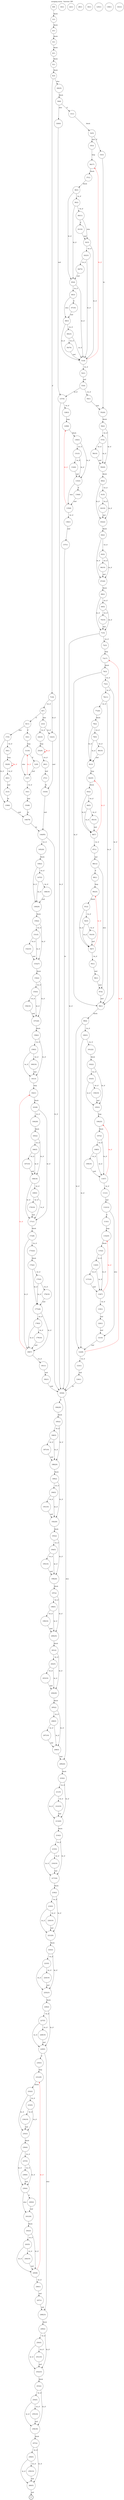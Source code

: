 digraph finite_state_machine {
    label = "mozjpeg.wasm - function 189"
    labelloc =  t
    labelfontsize = 16
    labelfontcolor = black
    labelfontname = "Helvetica"
    node [shape = doublecircle]; E ;
node [shape=circle, fontcolor=black, style="", label="0(9)"]0
node [shape=circle, fontcolor=black, style="", label="1(1)"]1
node [shape=circle, fontcolor=black, style="", label="2(1)"]2
node [shape=circle, fontcolor=black, style="", label="3(1)"]3
node [shape=circle, fontcolor=black, style="", label="4(1)"]4
node [shape=circle, fontcolor=black, style="", label="5(1)"]5
node [shape=circle, fontcolor=black, style="", label="6(3)"]6
node [shape=circle, fontcolor=black, style="", label="7(18)"]7
node [shape=circle, fontcolor=black, style="", label="8(7)"]8
node [shape=circle, fontcolor=black, style="", label="9(11)"]9
node [shape=circle, fontcolor=black, style="", label="10(1)"]10
node [shape=circle, fontcolor=black, style="", label="11(16)"]11
node [shape=circle, fontcolor=black, style="", label="12(9)"]12
node [shape=circle, fontcolor=black, style="", label="13(7)"]13
node [shape=circle, fontcolor=black, style="", label="14(1)"]14
node [shape=circle, fontcolor=black, style="", label="15(48)"]15
node [shape=circle, fontcolor=black, style="", label="16(1)"]16
node [shape=circle, fontcolor=black, style="", label="17(5)"]17
node [shape=circle, fontcolor=black, style="", label="18(1)"]18
node [shape=circle, fontcolor=black, style="", label="19(20)"]19
node [shape=circle, fontcolor=black, style="", label="20(1)"]20
node [shape=circle, fontcolor=black, style="", label="21(3)"]21
node [shape=circle, fontcolor=black, style="", label="22(1)"]22
node [shape=circle, fontcolor=black, style="", label="23(3)"]23
node [shape=circle, fontcolor=black, style="", label="24(10)"]24
node [shape=circle, fontcolor=black, style="", label="25(20)"]25
node [shape=circle, fontcolor=black, style="", label="26(1)"]26
node [shape=circle, fontcolor=black, style="", label="27(1)"]27
node [shape=circle, fontcolor=black, style="", label="28(1)"]28
node [shape=circle, fontcolor=black, style="", label="29(25)"]29
node [shape=circle, fontcolor=black, style="", label="30(6)"]30
node [shape=circle, fontcolor=black, style="", label="31(1)"]31
node [shape=circle, fontcolor=black, style="", label="32(5)"]32
node [shape=circle, fontcolor=black, style="", label="33(3)"]33
node [shape=circle, fontcolor=black, style="", label="34(1)"]34
node [shape=circle, fontcolor=black, style="", label="35(3)"]35
node [shape=circle, fontcolor=black, style="", label="36(17)"]36
node [shape=circle, fontcolor=black, style="", label="37(1)"]37
node [shape=circle, fontcolor=black, style="", label="38(3)"]38
node [shape=circle, fontcolor=black, style="", label="39(3)"]39
node [shape=circle, fontcolor=black, style="", label="40(11)"]40
node [shape=circle, fontcolor=black, style="", label="41(14)"]41
node [shape=circle, fontcolor=black, style="", label="42(3)"]42
node [shape=circle, fontcolor=black, style="", label="43(23)"]43
node [shape=circle, fontcolor=black, style="", label="44(72)"]44
node [shape=circle, fontcolor=black, style="", label="45(4)"]45
node [shape=circle, fontcolor=black, style="", label="46(3)"]46
node [shape=circle, fontcolor=black, style="", label="47(16)"]47
node [shape=circle, fontcolor=black, style="", label="48(3)"]48
node [shape=circle, fontcolor=black, style="", label="49(23)"]49
node [shape=circle, fontcolor=black, style="", label="50(70)"]50
node [shape=circle, fontcolor=black, style="", label="51(9)"]51
node [shape=circle, fontcolor=black, style="", label="52(1)"]52
node [shape=circle, fontcolor=black, style="", label="53(4)"]53
node [shape=circle, fontcolor=black, style="", label="54(1)"]54
node [shape=circle, fontcolor=black, style="", label="55(20)"]55
node [shape=circle, fontcolor=black, style="", label="56(2)"]56
node [shape=circle, fontcolor=black, style="", label="57(5)"]57
node [shape=circle, fontcolor=black, style="", label="58(10)"]58
node [shape=circle, fontcolor=black, style="", label="59(20)"]59
node [shape=circle, fontcolor=black, style="", label="60(2)"]60
node [shape=circle, fontcolor=black, style="", label="61(5)"]61
node [shape=circle, fontcolor=black, style="", label="62(10)"]62
node [shape=circle, fontcolor=black, style="", label="63(22)"]63
node [shape=circle, fontcolor=black, style="", label="64(2)"]64
node [shape=circle, fontcolor=black, style="", label="65(5)"]65
node [shape=circle, fontcolor=black, style="", label="66(10)"]66
node [shape=circle, fontcolor=black, style="", label="67(20)"]67
node [shape=circle, fontcolor=black, style="", label="68(2)"]68
node [shape=circle, fontcolor=black, style="", label="69(5)"]69
node [shape=circle, fontcolor=black, style="", label="70(10)"]70
node [shape=circle, fontcolor=black, style="", label="71(5)"]71
node [shape=circle, fontcolor=black, style="", label="72(3)"]72
node [shape=circle, fontcolor=black, style="", label="73(17)"]73
node [shape=circle, fontcolor=black, style="", label="74(3)"]74
node [shape=circle, fontcolor=black, style="", label="75(3)"]75
node [shape=circle, fontcolor=black, style="", label="76(11)"]76
node [shape=circle, fontcolor=black, style="", label="77(20)"]77
node [shape=circle, fontcolor=black, style="", label="78(2)"]78
node [shape=circle, fontcolor=black, style="", label="79(5)"]79
node [shape=circle, fontcolor=black, style="", label="80(10)"]80
node [shape=circle, fontcolor=black, style="", label="81(3)"]81
node [shape=circle, fontcolor=black, style="", label="82(25)"]82
node [shape=circle, fontcolor=black, style="", label="83(2)"]83
node [shape=circle, fontcolor=black, style="", label="84(5)"]84
node [shape=circle, fontcolor=black, style="", label="85(10)"]85
node [shape=circle, fontcolor=black, style="", label="86(7)"]86
node [shape=circle, fontcolor=black, style="", label="87(1)"]87
node [shape=circle, fontcolor=black, style="", label="88(12)"]88
node [shape=circle, fontcolor=black, style="", label="89(1)"]89
node [shape=circle, fontcolor=black, style="", label="90(25)"]90
node [shape=circle, fontcolor=black, style="", label="91(2)"]91
node [shape=circle, fontcolor=black, style="", label="92(5)"]92
node [shape=circle, fontcolor=black, style="", label="93(10)"]93
node [shape=circle, fontcolor=black, style="", label="94(7)"]94
node [shape=circle, fontcolor=black, style="", label="95(1)"]95
node [shape=circle, fontcolor=black, style="", label="96(1)"]96
node [shape=circle, fontcolor=black, style="", label="97(4)"]97
node [shape=circle, fontcolor=black, style="", label="98(1)"]98
node [shape=circle, fontcolor=black, style="", label="99(4)"]99
node [shape=circle, fontcolor=black, style="", label="100(3)"]100
node [shape=circle, fontcolor=black, style="", label="101(22)"]101
node [shape=circle, fontcolor=black, style="", label="102(2)"]102
node [shape=circle, fontcolor=black, style="", label="103(5)"]103
node [shape=circle, fontcolor=black, style="", label="104(10)"]104
node [shape=circle, fontcolor=black, style="", label="105(3)"]105
node [shape=circle, fontcolor=black, style="", label="106(25)"]106
node [shape=circle, fontcolor=black, style="", label="107(2)"]107
node [shape=circle, fontcolor=black, style="", label="108(5)"]108
node [shape=circle, fontcolor=black, style="", label="109(10)"]109
node [shape=circle, fontcolor=black, style="", label="110(7)"]110
node [shape=circle, fontcolor=black, style="", label="111(1)"]111
node [shape=circle, fontcolor=black, style="", label="112(12)"]112
node [shape=circle, fontcolor=black, style="", label="113(1)"]113
node [shape=circle, fontcolor=black, style="", label="114(25)"]114
node [shape=circle, fontcolor=black, style="", label="115(2)"]115
node [shape=circle, fontcolor=black, style="", label="116(5)"]116
node [shape=circle, fontcolor=black, style="", label="117(10)"]117
node [shape=circle, fontcolor=black, style="", label="118(7)"]118
node [shape=circle, fontcolor=black, style="", label="119(1)"]119
node [shape=circle, fontcolor=black, style="", label="120(1)"]120
node [shape=circle, fontcolor=black, style="", label="121(4)"]121
node [shape=circle, fontcolor=black, style="", label="122(8)"]122
node [shape=circle, fontcolor=black, style="", label="123(1)"]123
node [shape=circle, fontcolor=black, style="", label="124(1)"]124
node [shape=circle, fontcolor=black, style="", label="125(1)"]125
node [shape=circle, fontcolor=black, style="", label="126(4)"]126
node [shape=circle, fontcolor=black, style="", label="127(4)"]127
node [shape=circle, fontcolor=black, style="", label="128(3)"]128
node [shape=circle, fontcolor=black, style="", label="129(8)"]129
node [shape=circle, fontcolor=black, style="", label="130(3)"]130
node [shape=circle, fontcolor=black, style="", label="131(3)"]131
node [shape=circle, fontcolor=black, style="", label="132(6)"]132
node [shape=circle, fontcolor=black, style="", label="133(3)"]133
node [shape=circle, fontcolor=black, style="", label="134(6)"]134
node [shape=circle, fontcolor=black, style="", label="135(8)"]135
node [shape=circle, fontcolor=black, style="", label="136(1)"]136
node [shape=circle, fontcolor=black, style="", label="137(1)"]137
node [shape=circle, fontcolor=black, style="", label="138(1)"]138
node [shape=circle, fontcolor=black, style="", label="139(6)"]139
node [shape=circle, fontcolor=black, style="", label="140(79)"]140
node [shape=circle, fontcolor=black, style="", label="141(1)"]141
node [shape=circle, fontcolor=black, style="", label="142(3)"]142
node [shape=circle, fontcolor=black, style="", label="143(4)"]143
node [shape=circle, fontcolor=black, style="", label="144(95)"]144
node [shape=circle, fontcolor=black, style="", label="145(20)"]145
node [shape=circle, fontcolor=black, style="", label="146(2)"]146
node [shape=circle, fontcolor=black, style="", label="147(5)"]147
node [shape=circle, fontcolor=black, style="", label="148(10)"]148
node [shape=circle, fontcolor=black, style="", label="149(20)"]149
node [shape=circle, fontcolor=black, style="", label="150(2)"]150
node [shape=circle, fontcolor=black, style="", label="151(5)"]151
node [shape=circle, fontcolor=black, style="", label="152(10)"]152
node [shape=circle, fontcolor=black, style="", label="153(27)"]153
node [shape=circle, fontcolor=black, style="", label="154(2)"]154
node [shape=circle, fontcolor=black, style="", label="155(5)"]155
node [shape=circle, fontcolor=black, style="", label="156(10)"]156
node [shape=circle, fontcolor=black, style="", label="157(20)"]157
node [shape=circle, fontcolor=black, style="", label="158(2)"]158
node [shape=circle, fontcolor=black, style="", label="159(5)"]159
node [shape=circle, fontcolor=black, style="", label="160(10)"]160
node [shape=circle, fontcolor=black, style="", label="161(3)"]161
node [shape=circle, fontcolor=black, style="", label="162(1)"]162
node [shape=circle, fontcolor=black, style="", label="163(8)"]163
node [shape=circle, fontcolor=black, style="", label="164(20)"]164
node [shape=circle, fontcolor=black, style="", label="165(2)"]165
node [shape=circle, fontcolor=black, style="", label="166(5)"]166
node [shape=circle, fontcolor=black, style="", label="167(10)"]167
node [shape=circle, fontcolor=black, style="", label="168(34)"]168
node [shape=circle, fontcolor=black, style="", label="169(5)"]169
node [shape=circle, fontcolor=black, style="", label="170(10)"]170
node [shape=circle, fontcolor=black, style="", label="171(1)"]171
node [shape=circle, fontcolor=black, style="", label="172(8)"]172
node [shape=circle, fontcolor=black, style="", label="173(22)"]173
node [shape=circle, fontcolor=black, style="", label="174(2)"]174
node [shape=circle, fontcolor=black, style="", label="175(5)"]175
node [shape=circle, fontcolor=black, style="", label="176(10)"]176
node [shape=circle, fontcolor=black, style="", label="177(26)"]177
node [shape=circle, fontcolor=black, style="", label="178(5)"]178
node [shape=circle, fontcolor=black, style="", label="179(10)"]179
node [shape=circle, fontcolor=black, style="", label="180(7)"]180
node [shape=circle, fontcolor=black, style="", label="181(1)"]181
node [shape=circle, fontcolor=black, style="", label="182(1)"]182
node [shape=circle, fontcolor=black, style="", label="183(6)"]183
node [shape=circle, fontcolor=black, style="", label="184(20)"]184
node [shape=circle, fontcolor=black, style="", label="185(2)"]185
node [shape=circle, fontcolor=black, style="", label="186(5)"]186
node [shape=circle, fontcolor=black, style="", label="187(10)"]187
node [shape=circle, fontcolor=black, style="", label="188(20)"]188
node [shape=circle, fontcolor=black, style="", label="189(2)"]189
node [shape=circle, fontcolor=black, style="", label="190(5)"]190
node [shape=circle, fontcolor=black, style="", label="191(10)"]191
node [shape=circle, fontcolor=black, style="", label="192(20)"]192
node [shape=circle, fontcolor=black, style="", label="193(2)"]193
node [shape=circle, fontcolor=black, style="", label="194(5)"]194
node [shape=circle, fontcolor=black, style="", label="195(10)"]195
node [shape=circle, fontcolor=black, style="", label="196(20)"]196
node [shape=circle, fontcolor=black, style="", label="197(2)"]197
node [shape=circle, fontcolor=black, style="", label="198(5)"]198
node [shape=circle, fontcolor=black, style="", label="199(10)"]199
node [shape=circle, fontcolor=black, style="", label="200(25)"]200
node [shape=circle, fontcolor=black, style="", label="201(2)"]201
node [shape=circle, fontcolor=black, style="", label="202(5)"]202
node [shape=circle, fontcolor=black, style="", label="203(10)"]203
node [shape=circle, fontcolor=black, style="", label="204(20)"]204
node [shape=circle, fontcolor=black, style="", label="205(2)"]205
node [shape=circle, fontcolor=black, style="", label="206(5)"]206
node [shape=circle, fontcolor=black, style="", label="207(10)"]207
node [shape=circle, fontcolor=black, style="", label="208(5)"]208
node [shape=circle, fontcolor=black, style="", label="209(20)"]209
node [shape=circle, fontcolor=black, style="", label="210(2)"]210
node [shape=circle, fontcolor=black, style="", label="211(5)"]211
node [shape=circle, fontcolor=black, style="", label="212(10)"]212
node [shape=circle, fontcolor=black, style="", label="213(20)"]213
node [shape=circle, fontcolor=black, style="", label="214(2)"]214
node [shape=circle, fontcolor=black, style="", label="215(5)"]215
node [shape=circle, fontcolor=black, style="", label="216(10)"]216
node [shape=circle, fontcolor=black, style="", label="217(30)"]217
node [shape=circle, fontcolor=black, style="", label="218(2)"]218
node [shape=circle, fontcolor=black, style="", label="219(5)"]219
node [shape=circle, fontcolor=black, style="", label="220(10)"]220
node [shape=circle, fontcolor=black, style="", label="221(20)"]221
node [shape=circle, fontcolor=black, style="", label="222(2)"]222
node [shape=circle, fontcolor=black, style="", label="223(5)"]223
node [shape=circle, fontcolor=black, style="", label="224(10)"]224
node [shape=circle, fontcolor=black, style="", label="225(23)"]225
node [shape=circle, fontcolor=black, style="", label="226(2)"]226
node [shape=circle, fontcolor=black, style="", label="227(5)"]227
node [shape=circle, fontcolor=black, style="", label="228(10)"]228
node [shape=circle, fontcolor=black, style="", label="229(5)"]229
node [shape=circle, fontcolor=black, style="", label="230(3)"]230
node [shape=circle, fontcolor=black, style="", label="231(29)"]231
node [shape=circle, fontcolor=black, style="", label="232(2)"]232
node [shape=circle, fontcolor=black, style="", label="233(5)"]233
node [shape=circle, fontcolor=black, style="", label="234(10)"]234
node [shape=circle, fontcolor=black, style="", label="235(3)"]235
node [shape=circle, fontcolor=black, style="", label="236(4)"]236
node [shape=circle, fontcolor=black, style="", label="237(5)"]237
node [shape=circle, fontcolor=black, style="", label="238(4)"]238
node [shape=circle, fontcolor=black, style="", label="239(4)"]239
node [shape=circle, fontcolor=black, style="", label="240(4)"]240
node [shape=circle, fontcolor=black, style="", label="241(24)"]241
node [shape=circle, fontcolor=black, style="", label="242(2)"]242
node [shape=circle, fontcolor=black, style="", label="243(5)"]243
node [shape=circle, fontcolor=black, style="", label="244(10)"]244
node [shape=circle, fontcolor=black, style="", label="245(8)"]245
node [shape=circle, fontcolor=black, style="", label="246(1)"]246
node [shape=circle, fontcolor=black, style="", label="247(1)"]247
node [shape=circle, fontcolor=black, style="", label="248(23)"]248
node [shape=circle, fontcolor=black, style="", label="249(2)"]249
node [shape=circle, fontcolor=black, style="", label="250(5)"]250
node [shape=circle, fontcolor=black, style="", label="251(10)"]251
node [shape=circle, fontcolor=black, style="", label="252(23)"]252
node [shape=circle, fontcolor=black, style="", label="253(2)"]253
node [shape=circle, fontcolor=black, style="", label="254(5)"]254
node [shape=circle, fontcolor=black, style="", label="255(10)"]255
node [shape=circle, fontcolor=black, style="", label="256(30)"]256
node [shape=circle, fontcolor=black, style="", label="257(2)"]257
node [shape=circle, fontcolor=black, style="", label="258(5)"]258
node [shape=circle, fontcolor=black, style="", label="259(10)"]259
node [shape=circle, fontcolor=black, style="", label="260(5)"]260
node [shape=circle, fontcolor=black, style="", label="E"]E
    0 -> 1[label="block"];
    1 -> 2[label="block"];
    2 -> 3[label="block"];
    3 -> 4[label="block"];
    4 -> 5[label="block"];
    5 -> 6[label="block"];
    6 -> 7[label="if"];
    6 -> 29[label="else"];
    7 -> 8[label="~br_if"];
    7 -> 142[label="br_if"];
    8 -> 9[label="if"];
    8 -> 23[label="else"];
    9 -> 10[label="if"];
    9 -> 17[label="else"];
    10 -> 11[label="loop"];
    11 -> 12[label="if"];
    11 -> 13[label="else"];
    12 -> 13[label="end"];
    13 -> 14[label="~br_if"];
    13 -> 11[color="red" fontcolor="red" label="br_if"];
    14 -> 15[label="end"];
    15 -> 140[label="br"];
    17 -> 18[label="~br_if"];
    17 -> 139[label="br_if"];
    18 -> 19[label="loop"];
    19 -> 20[label="~br_if"];
    19 -> 19[color="red" fontcolor="red" label="br_if"];
    20 -> 21[label="end"];
    21 -> 139[label="br"];
    23 -> 24[label="~br_if"];
    23 -> 142[label="br_if"];
    24 -> 25[label="loop"];
    25 -> 26[label="~br_if"];
    25 -> 25[color="red" fontcolor="red" label="br_if"];
    26 -> 27[label="end"];
    27 -> 143[label="br"];
    29 -> 30[label="block"];
    30 -> 31[label="if"];
    30 -> 126[label="else"];
    31 -> 32[label="block"];
    32 -> 33[label="if"];
    32 -> 35[label="else"];
    33 -> 55[label="br"];
    35 -> 36[label="loop"];
    36 -> 37[label="block"];
    37 -> 38[label="block"];
    38 -> 39[label="~br_if"];
    38 -> 45[label="br_if"];
    39 -> 40[label="~br_if"];
    39 -> 45[label="br_if"];
    40 -> 41[label="if"];
    40 -> 42[label="else"];
    41 -> 42[label="end"];
    42 -> 43[label="~br_if"];
    42 -> 51[label="br_if"];
    43 -> 44[label="~br_if"];
    43 -> 51[label="br_if"];
    44 -> 45[label="end"];
    45 -> 46[label="~br_if"];
    45 -> 51[label="br_if"];
    46 -> 47[label="if"];
    46 -> 48[label="else"];
    47 -> 48[label="end"];
    48 -> 49[label="~br_if"];
    48 -> 51[label="br_if"];
    49 -> 50[label="~br_if"];
    49 -> 51[label="br_if"];
    50 -> 51[label="end"];
    51 -> 52[label="~br_if"];
    51 -> 36[color="red" fontcolor="red" label="br_if"];
    52 -> 53[label="end"];
    53 -> 54[label="~br_if"];
    53 -> 127[label="br_if"];
    54 -> 55[label="end"];
    55 -> 56[label="block"];
    56 -> 57[label="~br_if"];
    56 -> 59[label="br_if"];
    57 -> 58[label="~br_if"];
    57 -> 59[label="br_if"];
    58 -> 59[label="end"];
    59 -> 60[label="block"];
    60 -> 61[label="~br_if"];
    60 -> 63[label="br_if"];
    61 -> 62[label="~br_if"];
    61 -> 63[label="br_if"];
    62 -> 63[label="end"];
    63 -> 64[label="block"];
    64 -> 65[label="~br_if"];
    64 -> 67[label="br_if"];
    65 -> 66[label="~br_if"];
    65 -> 67[label="br_if"];
    66 -> 67[label="end"];
    67 -> 68[label="block"];
    68 -> 69[label="~br_if"];
    68 -> 71[label="br_if"];
    69 -> 70[label="~br_if"];
    69 -> 71[label="br_if"];
    70 -> 71[label="end"];
    71 -> 72[label="~br_if"];
    71 -> 183[label="br_if"];
    72 -> 73[label="loop"];
    73 -> 74[label="block"];
    74 -> 75[label="~br_if"];
    74 -> 98[label="br_if"];
    75 -> 76[label="~br_if"];
    75 -> 98[label="br_if"];
    76 -> 77[label="~br_if"];
    76 -> 98[label="br_if"];
    77 -> 78[label="block"];
    78 -> 79[label="~br_if"];
    78 -> 81[label="br_if"];
    79 -> 80[label="~br_if"];
    79 -> 81[label="br_if"];
    80 -> 81[label="end"];
    81 -> 82[label="loop"];
    82 -> 83[label="block"];
    83 -> 84[label="~br_if"];
    83 -> 86[label="br_if"];
    84 -> 85[label="~br_if"];
    84 -> 86[label="br_if"];
    85 -> 86[label="end"];
    86 -> 87[label="~br_if"];
    86 -> 82[color="red" fontcolor="red" label="br_if"];
    87 -> 88[label="end"];
    88 -> 89[label="if"];
    88 -> 97[label="else"];
    89 -> 90[label="loop"];
    90 -> 91[label="block"];
    91 -> 92[label="~br_if"];
    91 -> 94[label="br_if"];
    92 -> 93[label="~br_if"];
    92 -> 94[label="br_if"];
    93 -> 94[label="end"];
    94 -> 95[label="~br_if"];
    94 -> 90[color="red" fontcolor="red" label="br_if"];
    95 -> 96[label="end"];
    96 -> 97[label="end"];
    97 -> 98[label="end"];
    98 -> 99[label="block"];
    99 -> 100[label="~br_if"];
    99 -> 122[label="br_if"];
    100 -> 101[label="~br_if"];
    100 -> 122[label="br_if"];
    101 -> 102[label="block"];
    102 -> 103[label="~br_if"];
    102 -> 105[label="br_if"];
    103 -> 104[label="~br_if"];
    103 -> 105[label="br_if"];
    104 -> 105[label="end"];
    105 -> 106[label="loop"];
    106 -> 107[label="block"];
    107 -> 108[label="~br_if"];
    107 -> 110[label="br_if"];
    108 -> 109[label="~br_if"];
    108 -> 110[label="br_if"];
    109 -> 110[label="end"];
    110 -> 111[label="~br_if"];
    110 -> 106[color="red" fontcolor="red" label="br_if"];
    111 -> 112[label="end"];
    112 -> 113[label="if"];
    112 -> 121[label="else"];
    113 -> 114[label="loop"];
    114 -> 115[label="block"];
    115 -> 116[label="~br_if"];
    115 -> 118[label="br_if"];
    116 -> 117[label="~br_if"];
    116 -> 118[label="br_if"];
    117 -> 118[label="end"];
    118 -> 119[label="~br_if"];
    118 -> 114[color="red" fontcolor="red" label="br_if"];
    119 -> 120[label="end"];
    120 -> 121[label="end"];
    121 -> 122[label="end"];
    122 -> 123[label="~br_if"];
    122 -> 73[color="red" fontcolor="red" label="br_if"];
    123 -> 124[label="end"];
    124 -> 183[label="br"];
    126 -> 127[label="end"];
    127 -> 128[label="~br_if"];
    127 -> 183[label="br_if"];
    128 -> 129[label="loop"];
    129 -> 130[label="block"];
    130 -> 131[label="~br_if"];
    130 -> 133[label="br_if"];
    131 -> 132[label="~br_if"];
    131 -> 133[label="br_if"];
    132 -> 133[label="end"];
    133 -> 134[label="if"];
    133 -> 135[label="else"];
    134 -> 135[label="end"];
    135 -> 136[label="~br_if"];
    135 -> 129[color="red" fontcolor="red" label="br_if"];
    136 -> 137[label="end"];
    137 -> 183[label="br"];
    139 -> 140[label="end"];
    140 -> 144[label="br"];
    142 -> 143[label="end"];
    143 -> 144[label="end"];
    144 -> 145[label="~br_if"];
    144 -> 183[label="br_if"];
    145 -> 146[label="block"];
    146 -> 147[label="~br_if"];
    146 -> 149[label="br_if"];
    147 -> 148[label="~br_if"];
    147 -> 149[label="br_if"];
    148 -> 149[label="end"];
    149 -> 150[label="block"];
    150 -> 151[label="~br_if"];
    150 -> 153[label="br_if"];
    151 -> 152[label="~br_if"];
    151 -> 153[label="br_if"];
    152 -> 153[label="end"];
    153 -> 154[label="block"];
    154 -> 155[label="~br_if"];
    154 -> 157[label="br_if"];
    155 -> 156[label="~br_if"];
    155 -> 157[label="br_if"];
    156 -> 157[label="end"];
    157 -> 158[label="block"];
    158 -> 159[label="~br_if"];
    158 -> 161[label="br_if"];
    159 -> 160[label="~br_if"];
    159 -> 161[label="br_if"];
    160 -> 161[label="end"];
    161 -> 162[label="loop"];
    162 -> 163[label="block"];
    163 -> 164[label="~br_if"];
    163 -> 171[label="br_if"];
    164 -> 165[label="block"];
    165 -> 166[label="~br_if"];
    165 -> 168[label="br_if"];
    166 -> 167[label="~br_if"];
    166 -> 168[label="br_if"];
    167 -> 168[label="end"];
    168 -> 169[label="~br_if"];
    168 -> 171[label="br_if"];
    169 -> 170[label="~br_if"];
    169 -> 171[label="br_if"];
    170 -> 171[label="end"];
    171 -> 172[label="block"];
    172 -> 173[label="~br_if"];
    172 -> 180[label="br_if"];
    173 -> 174[label="block"];
    174 -> 175[label="~br_if"];
    174 -> 177[label="br_if"];
    175 -> 176[label="~br_if"];
    175 -> 177[label="br_if"];
    176 -> 177[label="end"];
    177 -> 178[label="~br_if"];
    177 -> 180[label="br_if"];
    178 -> 179[label="~br_if"];
    178 -> 180[label="br_if"];
    179 -> 180[label="end"];
    180 -> 181[label="~br_if"];
    180 -> 162[color="red" fontcolor="red" label="br_if"];
    181 -> 182[label="end"];
    182 -> 183[label="end"];
    183 -> 184[label="if"];
    183 -> 209[label="else"];
    184 -> 185[label="block"];
    185 -> 186[label="~br_if"];
    185 -> 188[label="br_if"];
    186 -> 187[label="~br_if"];
    186 -> 188[label="br_if"];
    187 -> 188[label="end"];
    188 -> 189[label="block"];
    189 -> 190[label="~br_if"];
    189 -> 192[label="br_if"];
    190 -> 191[label="~br_if"];
    190 -> 192[label="br_if"];
    191 -> 192[label="end"];
    192 -> 193[label="block"];
    193 -> 194[label="~br_if"];
    193 -> 196[label="br_if"];
    194 -> 195[label="~br_if"];
    194 -> 196[label="br_if"];
    195 -> 196[label="end"];
    196 -> 197[label="block"];
    197 -> 198[label="~br_if"];
    197 -> 200[label="br_if"];
    198 -> 199[label="~br_if"];
    198 -> 200[label="br_if"];
    199 -> 200[label="end"];
    200 -> 201[label="block"];
    201 -> 202[label="~br_if"];
    201 -> 204[label="br_if"];
    202 -> 203[label="~br_if"];
    202 -> 204[label="br_if"];
    203 -> 204[label="end"];
    204 -> 205[label="block"];
    205 -> 206[label="~br_if"];
    205 -> 208[label="br_if"];
    206 -> 207[label="~br_if"];
    206 -> 208[label="br_if"];
    207 -> 208[label="end"];
    208 -> 209[label="end"];
    209 -> 210[label="block"];
    210 -> 211[label="~br_if"];
    210 -> 213[label="br_if"];
    211 -> 212[label="~br_if"];
    211 -> 213[label="br_if"];
    212 -> 213[label="end"];
    213 -> 214[label="block"];
    214 -> 215[label="~br_if"];
    214 -> 217[label="br_if"];
    215 -> 216[label="~br_if"];
    215 -> 217[label="br_if"];
    216 -> 217[label="end"];
    217 -> 218[label="block"];
    218 -> 219[label="~br_if"];
    218 -> 221[label="br_if"];
    219 -> 220[label="~br_if"];
    219 -> 221[label="br_if"];
    220 -> 221[label="end"];
    221 -> 222[label="block"];
    222 -> 223[label="~br_if"];
    222 -> 225[label="br_if"];
    223 -> 224[label="~br_if"];
    223 -> 225[label="br_if"];
    224 -> 225[label="end"];
    225 -> 226[label="block"];
    226 -> 227[label="~br_if"];
    226 -> 229[label="br_if"];
    227 -> 228[label="~br_if"];
    227 -> 229[label="br_if"];
    228 -> 229[label="end"];
    229 -> 230[label="if"];
    229 -> 248[label="else"];
    230 -> 231[label="loop"];
    231 -> 232[label="block"];
    232 -> 233[label="~br_if"];
    232 -> 235[label="br_if"];
    233 -> 234[label="~br_if"];
    233 -> 235[label="br_if"];
    234 -> 235[label="end"];
    235 -> 236[label="block"];
    236 -> 237[label="~br_if"];
    236 -> 239[label="br_if"];
    237 -> 238[label="~br_if"];
    237 -> 239[label="br_if"];
    238 -> 239[label="end"];
    239 -> 240[label="if"];
    239 -> 241[label="else"];
    240 -> 241[label="end"];
    241 -> 242[label="block"];
    242 -> 243[label="~br_if"];
    242 -> 245[label="br_if"];
    243 -> 244[label="~br_if"];
    243 -> 245[label="br_if"];
    244 -> 245[label="end"];
    245 -> 246[label="~br_if"];
    245 -> 231[color="red" fontcolor="red" label="br_if"];
    246 -> 247[label="end"];
    247 -> 248[label="end"];
    248 -> 249[label="block"];
    249 -> 250[label="~br_if"];
    249 -> 252[label="br_if"];
    250 -> 251[label="~br_if"];
    250 -> 252[label="br_if"];
    251 -> 252[label="end"];
    252 -> 253[label="block"];
    253 -> 254[label="~br_if"];
    253 -> 256[label="br_if"];
    254 -> 255[label="~br_if"];
    254 -> 256[label="br_if"];
    255 -> 256[label="end"];
    256 -> 257[label="block"];
    257 -> 258[label="~br_if"];
    257 -> 260[label="br_if"];
    258 -> 259[label="~br_if"];
    258 -> 260[label="br_if"];
    259 -> 260[label="end"];
    260 -> E[label="end"];
}
